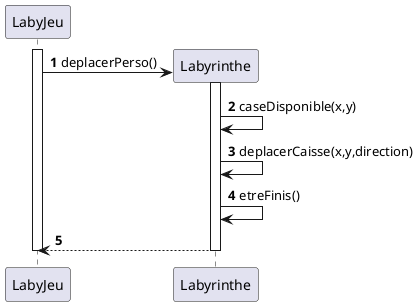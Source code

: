 @startuml
'https://plantuml.com/sequence-diagram

autonumber

create LabyJeu
create Labyrinthe


activate LabyJeu

LabyJeu -> Labyrinthe : deplacerPerso()
activate Labyrinthe
Labyrinthe -> Labyrinthe : caseDisponible(x,y)
Labyrinthe -> Labyrinthe : deplacerCaisse(x,y,direction)
Labyrinthe -> Labyrinthe : etreFinis()
Labyrinthe --> LabyJeu :
deactivate Labyrinthe
deactivate LabyJeu



@enduml